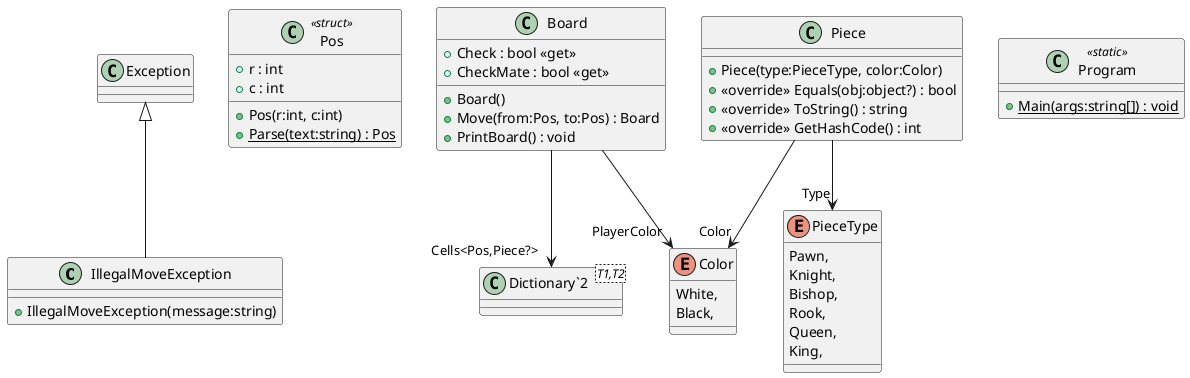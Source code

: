 @startuml
class IllegalMoveException {
    + IllegalMoveException(message:string)
}
Exception <|-- IllegalMoveException
class Pos <<struct>> {
    + r : int
    + c : int
    + Pos(r:int, c:int)
    + {static} Parse(text:string) : Pos
}
class Board {
    + Board()
    + Check : bool <<get>>
    + CheckMate : bool <<get>>
    + Move(from:Pos, to:Pos) : Board
    + PrintBoard() : void
}
class "Dictionary`2"<T1,T2> {
}
Board --> "PlayerColor" Color
Board --> "Cells<Pos,Piece?>" "Dictionary`2"
enum Color {
    White,
    Black,
}
enum PieceType {
    Pawn,
    Knight,
    Bishop,
    Rook,
    Queen,
    King,
}
class Piece {
    + Piece(type:PieceType, color:Color)
    + <<override>> Equals(obj:object?) : bool
    + <<override>> ToString() : string
    + <<override>> GetHashCode() : int
}
Piece --> "Type" PieceType
Piece --> "Color" Color
class Program <<static>> {
    + {static} Main(args:string[]) : void
}
@enduml
